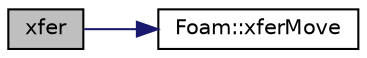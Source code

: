 digraph "xfer"
{
  bgcolor="transparent";
  edge [fontname="Helvetica",fontsize="10",labelfontname="Helvetica",labelfontsize="10"];
  node [fontname="Helvetica",fontsize="10",shape=record];
  rankdir="LR";
  Node1 [label="xfer",height=0.2,width=0.4,color="black", fillcolor="grey75", style="filled", fontcolor="black"];
  Node1 -> Node2 [color="midnightblue",fontsize="10",style="solid",fontname="Helvetica"];
  Node2 [label="Foam::xferMove",height=0.2,width=0.4,color="black",URL="$a10936.html#ae3ad39ee5ad896e6d3c0f137ecd12abb",tooltip="Construct by transferring the contents of the arg. "];
}
